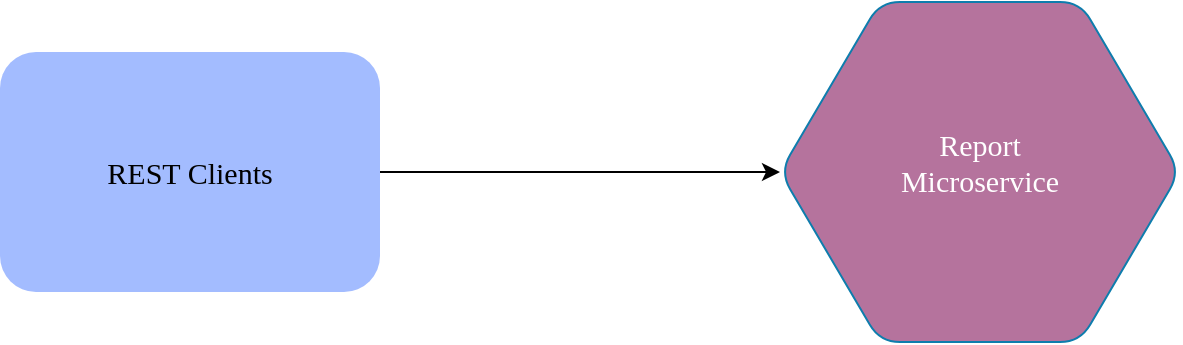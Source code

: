<mxfile version="20.0.1" type="github">
  <diagram id="C5RBs43oDa-KdzZeNtuy" name="Page-1">
    <mxGraphModel dx="1422" dy="831" grid="1" gridSize="10" guides="1" tooltips="1" connect="1" arrows="1" fold="1" page="1" pageScale="1" pageWidth="1600" pageHeight="900" math="0" shadow="0">
      <root>
        <mxCell id="WIyWlLk6GJQsqaUBKTNV-0" />
        <mxCell id="WIyWlLk6GJQsqaUBKTNV-1" parent="WIyWlLk6GJQsqaUBKTNV-0" />
        <mxCell id="Lt6Cy_P6jHiYWKK2fMfe-1" value="&lt;p style=&quot;font-size: 15px;&quot;&gt;REST Clients&lt;/p&gt;" style="rounded=1;whiteSpace=wrap;html=1;fillColor=#A3BCFF;fontFamily=Work Sans;fontSource=https%3A%2F%2Ffonts.googleapis.com%2Fcss%3Ffamily%3DWork%2BSans;fontStyle=0;labelBorderColor=none;strokeColor=none;glass=0;sketch=0;gradientColor=none;fontSize=15;" vertex="1" parent="WIyWlLk6GJQsqaUBKTNV-1">
          <mxGeometry x="490" y="340" width="190" height="120" as="geometry" />
        </mxCell>
        <mxCell id="Lt6Cy_P6jHiYWKK2fMfe-2" value="" style="endArrow=classic;html=1;fontFamily=Work Sans;fontSource=https%3A%2F%2Ffonts.googleapis.com%2Fcss%3Ffamily%3DWork%2BSans;fontSize=15;exitX=1;exitY=0.5;exitDx=0;exitDy=0;rounded=0;sketch=0;jumpStyle=none;" edge="1" parent="WIyWlLk6GJQsqaUBKTNV-1" source="Lt6Cy_P6jHiYWKK2fMfe-1">
          <mxGeometry width="50" height="50" relative="1" as="geometry">
            <mxPoint x="800" y="520" as="sourcePoint" />
            <mxPoint x="880" y="400" as="targetPoint" />
          </mxGeometry>
        </mxCell>
        <mxCell id="Lt6Cy_P6jHiYWKK2fMfe-5" value="" style="group" vertex="1" connectable="0" parent="WIyWlLk6GJQsqaUBKTNV-1">
          <mxGeometry x="880" y="315" width="200" height="170" as="geometry" />
        </mxCell>
        <object label="&lt;font style=&quot;font-size: 16px&quot;&gt;&lt;b&gt;%c4Type%&lt;/font&gt;&lt;div&gt;[%c4Container%:&amp;nbsp;%c4Technology%]&lt;/div&gt;&lt;br&gt;&lt;div&gt;&lt;font style=&quot;font-size: 11px&quot;&gt;&lt;font color=&quot;#E6E6E6&quot;&gt;%c4Description%&lt;/font&gt;&lt;/div&gt;" id="Lt6Cy_P6jHiYWKK2fMfe-3">
          <mxCell style="shape=hexagon;size=50;perimeter=hexagonPerimeter2;whiteSpace=wrap;html=1;fixedSize=1;rounded=1;labelBackgroundColor=none;fillColor=#B5739D;fontSize=12;fontColor=#ffffff;align=center;strokeColor=#0E7DAD;metaEdit=1;points=[[0.5,0,0],[1,0.25,0],[1,0.5,0],[1,0.75,0],[0.5,1,0],[0,0.75,0],[0,0.5,0],[0,0.25,0]];resizable=0;glass=0;labelBorderColor=none;sketch=0;fontFamily=Work Sans;fontSource=https%3A%2F%2Ffonts.googleapis.com%2Fcss%3Ffamily%3DWork%2BSans;noLabel=1;" vertex="1" parent="Lt6Cy_P6jHiYWKK2fMfe-5">
            <mxGeometry width="200" height="170" as="geometry" />
          </mxCell>
        </object>
        <mxCell id="Lt6Cy_P6jHiYWKK2fMfe-4" value="Report Microservice" style="text;html=1;align=center;verticalAlign=middle;whiteSpace=wrap;rounded=0;glass=0;labelBorderColor=none;sketch=0;fontFamily=Work Sans;fontSource=https%3A%2F%2Ffonts.googleapis.com%2Fcss%3Ffamily%3DWork%2BSans;fontSize=15;fontColor=#FFFFFF;" vertex="1" parent="Lt6Cy_P6jHiYWKK2fMfe-5">
          <mxGeometry x="70" y="65" width="60" height="30" as="geometry" />
        </mxCell>
      </root>
    </mxGraphModel>
  </diagram>
</mxfile>
